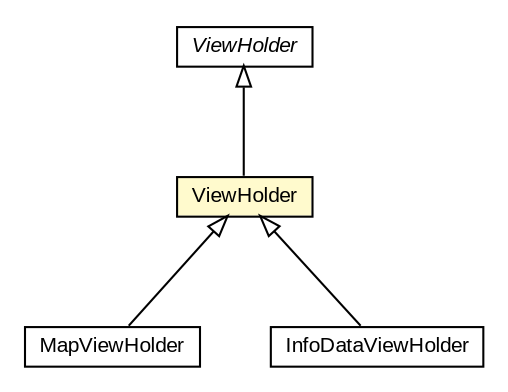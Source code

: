 #!/usr/local/bin/dot
#
# Class diagram 
# Generated by UMLGraph version R5_6-24-gf6e263 (http://www.umlgraph.org/)
#

digraph G {
	edge [fontname="arial",fontsize=10,labelfontname="arial",labelfontsize=10];
	node [fontname="arial",fontsize=10,shape=plaintext];
	nodesep=0.25;
	ranksep=0.5;
	// org.osmdroid.samplefragments.layouts.rec.CustomRecycler.ViewHolder
	c14289 [label=<<table title="org.osmdroid.samplefragments.layouts.rec.CustomRecycler.ViewHolder" border="0" cellborder="1" cellspacing="0" cellpadding="2" port="p" bgcolor="lemonChiffon" href="./CustomRecycler.ViewHolder.html">
		<tr><td><table border="0" cellspacing="0" cellpadding="1">
<tr><td align="center" balign="center"> ViewHolder </td></tr>
		</table></td></tr>
		</table>>, URL="./CustomRecycler.ViewHolder.html", fontname="arial", fontcolor="black", fontsize=10.0];
	// org.osmdroid.samplefragments.layouts.rec.CustomRecycler.MapViewHolder
	c14290 [label=<<table title="org.osmdroid.samplefragments.layouts.rec.CustomRecycler.MapViewHolder" border="0" cellborder="1" cellspacing="0" cellpadding="2" port="p" href="./CustomRecycler.MapViewHolder.html">
		<tr><td><table border="0" cellspacing="0" cellpadding="1">
<tr><td align="center" balign="center"> MapViewHolder </td></tr>
		</table></td></tr>
		</table>>, URL="./CustomRecycler.MapViewHolder.html", fontname="arial", fontcolor="black", fontsize=10.0];
	// org.osmdroid.samplefragments.layouts.rec.CustomRecycler.InfoDataViewHolder
	c14291 [label=<<table title="org.osmdroid.samplefragments.layouts.rec.CustomRecycler.InfoDataViewHolder" border="0" cellborder="1" cellspacing="0" cellpadding="2" port="p" href="./CustomRecycler.InfoDataViewHolder.html">
		<tr><td><table border="0" cellspacing="0" cellpadding="1">
<tr><td align="center" balign="center"> InfoDataViewHolder </td></tr>
		</table></td></tr>
		</table>>, URL="./CustomRecycler.InfoDataViewHolder.html", fontname="arial", fontcolor="black", fontsize=10.0];
	//org.osmdroid.samplefragments.layouts.rec.CustomRecycler.ViewHolder extends android.support.v7.widget.RecyclerView.ViewHolder
	c14358:p -> c14289:p [dir=back,arrowtail=empty];
	//org.osmdroid.samplefragments.layouts.rec.CustomRecycler.MapViewHolder extends org.osmdroid.samplefragments.layouts.rec.CustomRecycler.ViewHolder
	c14289:p -> c14290:p [dir=back,arrowtail=empty];
	//org.osmdroid.samplefragments.layouts.rec.CustomRecycler.InfoDataViewHolder extends org.osmdroid.samplefragments.layouts.rec.CustomRecycler.ViewHolder
	c14289:p -> c14291:p [dir=back,arrowtail=empty];
	// android.support.v7.widget.RecyclerView.ViewHolder
	c14358 [label=<<table title="android.support.v7.widget.RecyclerView.ViewHolder" border="0" cellborder="1" cellspacing="0" cellpadding="2" port="p" href="http://java.sun.com/j2se/1.4.2/docs/api/android/support/v7/widget/RecyclerView/ViewHolder.html">
		<tr><td><table border="0" cellspacing="0" cellpadding="1">
<tr><td align="center" balign="center"><font face="arial italic"> ViewHolder </font></td></tr>
		</table></td></tr>
		</table>>, URL="http://java.sun.com/j2se/1.4.2/docs/api/android/support/v7/widget/RecyclerView/ViewHolder.html", fontname="arial", fontcolor="black", fontsize=10.0];
}

